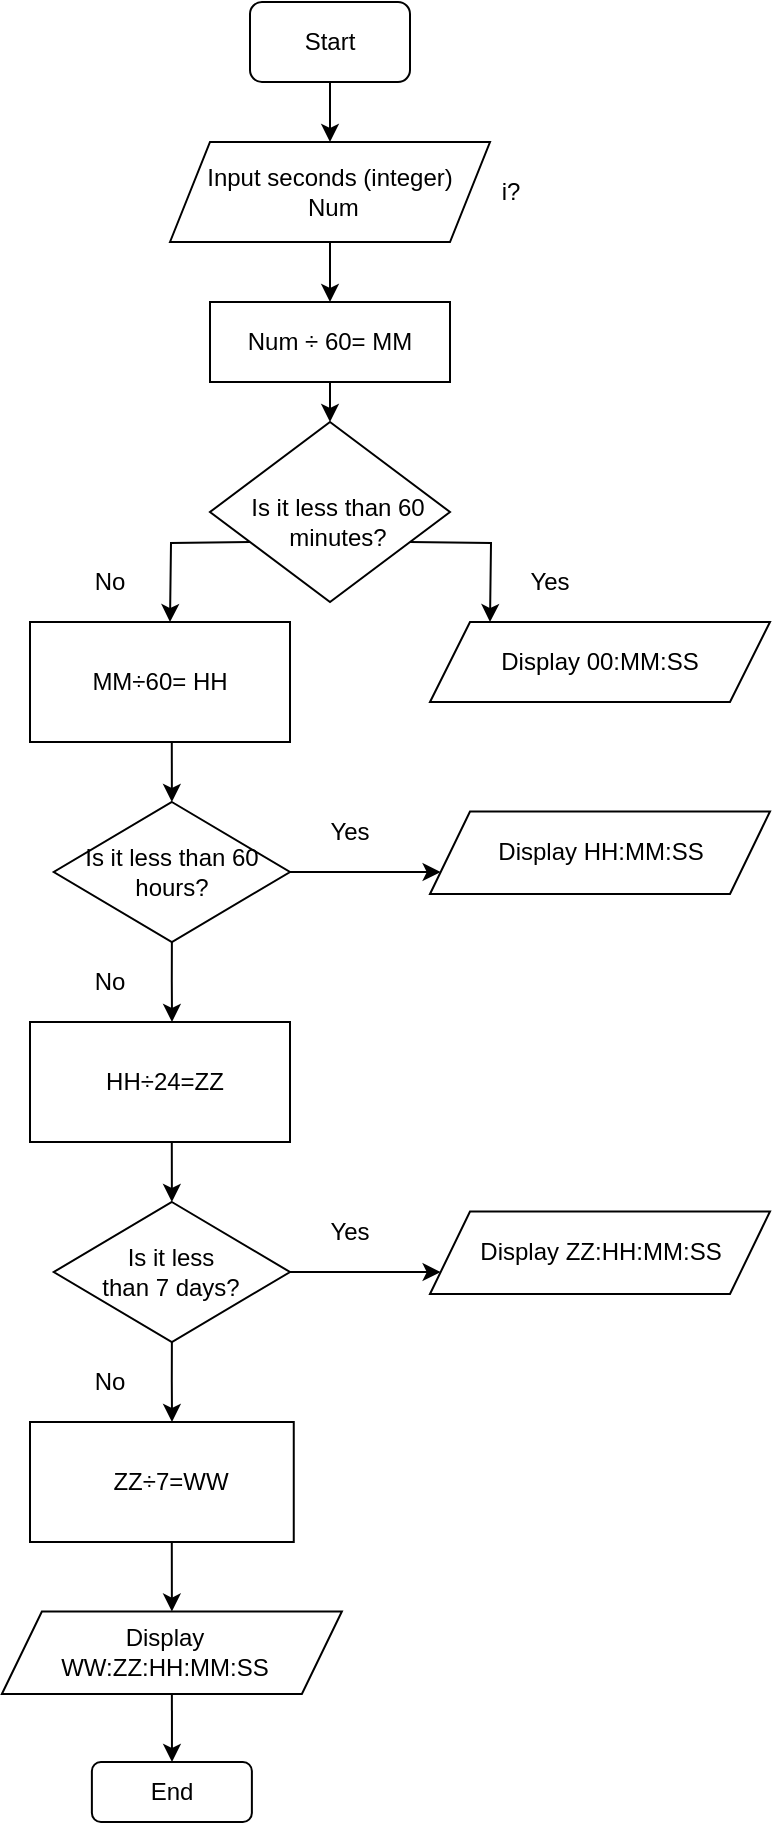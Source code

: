 <mxfile version="15.2.9" type="device"><diagram id="8mv2N6Zo0QbfT7vH5Bmk" name="Seconds to Weeks"><mxGraphModel dx="586" dy="824" grid="1" gridSize="10" guides="1" tooltips="1" connect="1" arrows="1" fold="1" page="1" pageScale="1" pageWidth="850" pageHeight="1100" math="0" shadow="0"><root><mxCell id="0"/><mxCell id="1" parent="0"/><mxCell id="NUdHult9v-LQfhUZqIU0-34" value="" style="rhombus;whiteSpace=wrap;html=1;" vertex="1" parent="1"><mxGeometry x="340" y="260" width="120" height="90" as="geometry"/></mxCell><mxCell id="NUdHult9v-LQfhUZqIU0-2" style="edgeStyle=orthogonalEdgeStyle;rounded=0;orthogonalLoop=1;jettySize=auto;html=1;exitX=0.5;exitY=1;exitDx=0;exitDy=0;" edge="1" parent="1" source="NUdHult9v-LQfhUZqIU0-1"><mxGeometry relative="1" as="geometry"><mxPoint x="400" y="120" as="targetPoint"/></mxGeometry></mxCell><mxCell id="NUdHult9v-LQfhUZqIU0-1" value="Start" style="rounded=1;whiteSpace=wrap;html=1;" vertex="1" parent="1"><mxGeometry x="360" y="50" width="80" height="40" as="geometry"/></mxCell><mxCell id="NUdHult9v-LQfhUZqIU0-5" style="edgeStyle=orthogonalEdgeStyle;rounded=0;orthogonalLoop=1;jettySize=auto;html=1;exitX=0.5;exitY=1;exitDx=0;exitDy=0;entryX=0.5;entryY=0;entryDx=0;entryDy=0;" edge="1" parent="1" source="NUdHult9v-LQfhUZqIU0-3" target="NUdHult9v-LQfhUZqIU0-4"><mxGeometry relative="1" as="geometry"/></mxCell><mxCell id="NUdHult9v-LQfhUZqIU0-3" value="Input seconds (integer)&lt;br&gt;&amp;nbsp;Num" style="shape=parallelogram;perimeter=parallelogramPerimeter;whiteSpace=wrap;html=1;fixedSize=1;" vertex="1" parent="1"><mxGeometry x="320" y="120" width="160" height="50" as="geometry"/></mxCell><mxCell id="NUdHult9v-LQfhUZqIU0-16" style="edgeStyle=orthogonalEdgeStyle;rounded=0;orthogonalLoop=1;jettySize=auto;html=1;exitX=0.5;exitY=1;exitDx=0;exitDy=0;" edge="1" parent="1" source="NUdHult9v-LQfhUZqIU0-4"><mxGeometry relative="1" as="geometry"><mxPoint x="400" y="260" as="targetPoint"/></mxGeometry></mxCell><mxCell id="NUdHult9v-LQfhUZqIU0-4" value="Num&amp;nbsp;÷&amp;nbsp;60= MM" style="rounded=0;whiteSpace=wrap;html=1;" vertex="1" parent="1"><mxGeometry x="340" y="200" width="120" height="40" as="geometry"/></mxCell><mxCell id="NUdHult9v-LQfhUZqIU0-6" value="&lt;span&gt;i?&lt;/span&gt;" style="text;html=1;align=center;verticalAlign=middle;resizable=0;points=[];autosize=1;strokeColor=none;fillColor=none;" vertex="1" parent="1"><mxGeometry x="480" y="135" width="20" height="20" as="geometry"/></mxCell><mxCell id="NUdHult9v-LQfhUZqIU0-21" style="edgeStyle=orthogonalEdgeStyle;rounded=0;orthogonalLoop=1;jettySize=auto;html=1;exitX=0.25;exitY=1;exitDx=0;exitDy=0;" edge="1" parent="1"><mxGeometry relative="1" as="geometry"><mxPoint x="320" y="360" as="targetPoint"/><mxPoint x="360" y="320" as="sourcePoint"/></mxGeometry></mxCell><mxCell id="NUdHult9v-LQfhUZqIU0-22" style="edgeStyle=orthogonalEdgeStyle;rounded=0;orthogonalLoop=1;jettySize=auto;html=1;exitX=0.75;exitY=1;exitDx=0;exitDy=0;" edge="1" parent="1"><mxGeometry relative="1" as="geometry"><mxPoint x="480" y="360" as="targetPoint"/><mxPoint x="440" y="320" as="sourcePoint"/></mxGeometry></mxCell><mxCell id="NUdHult9v-LQfhUZqIU0-15" value="Is it less than 60 minutes?" style="text;html=1;strokeColor=none;fillColor=none;align=center;verticalAlign=middle;whiteSpace=wrap;rounded=0;" vertex="1" parent="1"><mxGeometry x="340" y="290" width="127.5" height="40" as="geometry"/></mxCell><mxCell id="NUdHult9v-LQfhUZqIU0-23" value="Yes" style="text;html=1;strokeColor=none;fillColor=none;align=center;verticalAlign=middle;whiteSpace=wrap;rounded=0;" vertex="1" parent="1"><mxGeometry x="490" y="330" width="40" height="20" as="geometry"/></mxCell><mxCell id="NUdHult9v-LQfhUZqIU0-24" value="No" style="text;html=1;strokeColor=none;fillColor=none;align=center;verticalAlign=middle;whiteSpace=wrap;rounded=0;" vertex="1" parent="1"><mxGeometry x="270" y="330" width="40" height="20" as="geometry"/></mxCell><mxCell id="NUdHult9v-LQfhUZqIU0-25" style="edgeStyle=orthogonalEdgeStyle;rounded=0;orthogonalLoop=1;jettySize=auto;html=1;exitX=0.5;exitY=1;exitDx=0;exitDy=0;" edge="1" parent="1" source="NUdHult9v-LQfhUZqIU0-24" target="NUdHult9v-LQfhUZqIU0-24"><mxGeometry relative="1" as="geometry"/></mxCell><mxCell id="NUdHult9v-LQfhUZqIU0-27" value="&lt;span&gt;Display 00:MM:SS&lt;/span&gt;" style="shape=parallelogram;perimeter=parallelogramPerimeter;whiteSpace=wrap;html=1;fixedSize=1;" vertex="1" parent="1"><mxGeometry x="450" y="360" width="170" height="40" as="geometry"/></mxCell><mxCell id="NUdHult9v-LQfhUZqIU0-32" style="edgeStyle=orthogonalEdgeStyle;rounded=0;orthogonalLoop=1;jettySize=auto;html=1;exitX=0.5;exitY=1;exitDx=0;exitDy=0;entryX=0.5;entryY=0;entryDx=0;entryDy=0;" edge="1" parent="1" source="NUdHult9v-LQfhUZqIU0-28" target="NUdHult9v-LQfhUZqIU0-35"><mxGeometry relative="1" as="geometry"><mxPoint x="315" y="450" as="targetPoint"/></mxGeometry></mxCell><mxCell id="NUdHult9v-LQfhUZqIU0-28" value="MM÷60= HH" style="rounded=0;whiteSpace=wrap;html=1;" vertex="1" parent="1"><mxGeometry x="250" y="360" width="130" height="60" as="geometry"/></mxCell><mxCell id="NUdHult9v-LQfhUZqIU0-40" style="edgeStyle=orthogonalEdgeStyle;rounded=0;orthogonalLoop=1;jettySize=auto;html=1;exitX=0.5;exitY=1;exitDx=0;exitDy=0;" edge="1" parent="1" source="NUdHult9v-LQfhUZqIU0-35"><mxGeometry relative="1" as="geometry"><mxPoint x="321" y="560" as="targetPoint"/></mxGeometry></mxCell><mxCell id="NUdHult9v-LQfhUZqIU0-46" style="edgeStyle=orthogonalEdgeStyle;rounded=0;orthogonalLoop=1;jettySize=auto;html=1;entryX=0;entryY=0.75;entryDx=0;entryDy=0;" edge="1" parent="1" source="NUdHult9v-LQfhUZqIU0-35" target="NUdHult9v-LQfhUZqIU0-42"><mxGeometry relative="1" as="geometry"/></mxCell><mxCell id="NUdHult9v-LQfhUZqIU0-35" value="Is it less than 60 hours?" style="rhombus;whiteSpace=wrap;html=1;" vertex="1" parent="1"><mxGeometry x="261.88" y="450" width="118.12" height="70" as="geometry"/></mxCell><mxCell id="NUdHult9v-LQfhUZqIU0-42" value="" style="shape=parallelogram;perimeter=parallelogramPerimeter;whiteSpace=wrap;html=1;fixedSize=1;" vertex="1" parent="1"><mxGeometry x="450" y="454.75" width="170" height="41.25" as="geometry"/></mxCell><mxCell id="NUdHult9v-LQfhUZqIU0-44" value="Display HH:MM:SS" style="text;html=1;strokeColor=none;fillColor=none;align=center;verticalAlign=middle;whiteSpace=wrap;rounded=0;" vertex="1" parent="1"><mxGeometry x="472.5" y="465.38" width="125" height="20" as="geometry"/></mxCell><mxCell id="NUdHult9v-LQfhUZqIU0-47" value="Yes" style="text;html=1;strokeColor=none;fillColor=none;align=center;verticalAlign=middle;whiteSpace=wrap;rounded=0;" vertex="1" parent="1"><mxGeometry x="390" y="454.75" width="40" height="20" as="geometry"/></mxCell><mxCell id="NUdHult9v-LQfhUZqIU0-48" value="No" style="text;html=1;strokeColor=none;fillColor=none;align=center;verticalAlign=middle;whiteSpace=wrap;rounded=0;" vertex="1" parent="1"><mxGeometry x="270" y="530" width="40" height="20" as="geometry"/></mxCell><mxCell id="NUdHult9v-LQfhUZqIU0-57" style="edgeStyle=orthogonalEdgeStyle;rounded=0;orthogonalLoop=1;jettySize=auto;html=1;exitX=0.5;exitY=1;exitDx=0;exitDy=0;entryX=0.5;entryY=0;entryDx=0;entryDy=0;" edge="1" parent="1" source="NUdHult9v-LQfhUZqIU0-49" target="NUdHult9v-LQfhUZqIU0-52"><mxGeometry relative="1" as="geometry"/></mxCell><mxCell id="NUdHult9v-LQfhUZqIU0-49" value="" style="rounded=0;whiteSpace=wrap;html=1;" vertex="1" parent="1"><mxGeometry x="250" y="560" width="130" height="60" as="geometry"/></mxCell><mxCell id="NUdHult9v-LQfhUZqIU0-50" value="HH÷24=ZZ" style="text;html=1;strokeColor=none;fillColor=none;align=center;verticalAlign=middle;whiteSpace=wrap;rounded=0;" vertex="1" parent="1"><mxGeometry x="275" y="580" width="85" height="20" as="geometry"/></mxCell><mxCell id="NUdHult9v-LQfhUZqIU0-51" style="edgeStyle=orthogonalEdgeStyle;rounded=0;orthogonalLoop=1;jettySize=auto;html=1;entryX=0;entryY=0.75;entryDx=0;entryDy=0;" edge="1" parent="1" source="NUdHult9v-LQfhUZqIU0-52" target="NUdHult9v-LQfhUZqIU0-53"><mxGeometry relative="1" as="geometry"/></mxCell><mxCell id="NUdHult9v-LQfhUZqIU0-59" style="edgeStyle=orthogonalEdgeStyle;rounded=0;orthogonalLoop=1;jettySize=auto;html=1;exitX=0.5;exitY=1;exitDx=0;exitDy=0;" edge="1" parent="1" source="NUdHult9v-LQfhUZqIU0-52"><mxGeometry relative="1" as="geometry"><mxPoint x="321" y="760" as="targetPoint"/></mxGeometry></mxCell><mxCell id="NUdHult9v-LQfhUZqIU0-52" value="" style="rhombus;whiteSpace=wrap;html=1;" vertex="1" parent="1"><mxGeometry x="261.88" y="650" width="118.12" height="70" as="geometry"/></mxCell><mxCell id="NUdHult9v-LQfhUZqIU0-53" value="" style="shape=parallelogram;perimeter=parallelogramPerimeter;whiteSpace=wrap;html=1;fixedSize=1;" vertex="1" parent="1"><mxGeometry x="450" y="654.75" width="170" height="41.25" as="geometry"/></mxCell><mxCell id="NUdHult9v-LQfhUZqIU0-54" value="Display ZZ:HH:MM:SS" style="text;html=1;strokeColor=none;fillColor=none;align=center;verticalAlign=middle;whiteSpace=wrap;rounded=0;" vertex="1" parent="1"><mxGeometry x="472.5" y="665.38" width="125" height="20" as="geometry"/></mxCell><mxCell id="NUdHult9v-LQfhUZqIU0-55" value="Yes" style="text;html=1;strokeColor=none;fillColor=none;align=center;verticalAlign=middle;whiteSpace=wrap;rounded=0;" vertex="1" parent="1"><mxGeometry x="390" y="654.75" width="40" height="20" as="geometry"/></mxCell><mxCell id="NUdHult9v-LQfhUZqIU0-56" value="No" style="text;html=1;strokeColor=none;fillColor=none;align=center;verticalAlign=middle;whiteSpace=wrap;rounded=0;" vertex="1" parent="1"><mxGeometry x="270" y="730" width="40" height="20" as="geometry"/></mxCell><mxCell id="NUdHult9v-LQfhUZqIU0-71" style="edgeStyle=orthogonalEdgeStyle;rounded=0;orthogonalLoop=1;jettySize=auto;html=1;exitX=0.5;exitY=1;exitDx=0;exitDy=0;entryX=0.5;entryY=0;entryDx=0;entryDy=0;" edge="1" parent="1" source="NUdHult9v-LQfhUZqIU0-60" target="NUdHult9v-LQfhUZqIU0-66"><mxGeometry relative="1" as="geometry"><mxPoint x="320.94" y="850" as="targetPoint"/></mxGeometry></mxCell><mxCell id="NUdHult9v-LQfhUZqIU0-60" value="" style="rounded=0;whiteSpace=wrap;html=1;" vertex="1" parent="1"><mxGeometry x="250" y="760" width="131.88" height="60" as="geometry"/></mxCell><mxCell id="NUdHult9v-LQfhUZqIU0-62" value="Is it less than 7 days?" style="text;html=1;strokeColor=none;fillColor=none;align=center;verticalAlign=middle;whiteSpace=wrap;rounded=0;" vertex="1" parent="1"><mxGeometry x="285.47" y="674.75" width="70.94" height="20" as="geometry"/></mxCell><mxCell id="NUdHult9v-LQfhUZqIU0-63" value="ZZ÷7=WW" style="text;html=1;strokeColor=none;fillColor=none;align=center;verticalAlign=middle;whiteSpace=wrap;rounded=0;" vertex="1" parent="1"><mxGeometry x="278.44" y="780" width="85" height="20" as="geometry"/></mxCell><mxCell id="VFc2u6B8DUwt8mFplJsV-2" style="edgeStyle=orthogonalEdgeStyle;rounded=0;orthogonalLoop=1;jettySize=auto;html=1;exitX=0.5;exitY=1;exitDx=0;exitDy=0;" edge="1" parent="1" source="NUdHult9v-LQfhUZqIU0-66"><mxGeometry relative="1" as="geometry"><mxPoint x="321" y="930" as="targetPoint"/></mxGeometry></mxCell><mxCell id="NUdHult9v-LQfhUZqIU0-66" value="" style="shape=parallelogram;perimeter=parallelogramPerimeter;whiteSpace=wrap;html=1;fixedSize=1;" vertex="1" parent="1"><mxGeometry x="235.94" y="854.76" width="170" height="41.25" as="geometry"/></mxCell><mxCell id="NUdHult9v-LQfhUZqIU0-67" value="Display WW:ZZ:HH:MM:SS" style="text;html=1;strokeColor=none;fillColor=none;align=center;verticalAlign=middle;whiteSpace=wrap;rounded=0;" vertex="1" parent="1"><mxGeometry x="255" y="865.38" width="125" height="20" as="geometry"/></mxCell><mxCell id="VFc2u6B8DUwt8mFplJsV-1" value="End" style="rounded=1;whiteSpace=wrap;html=1;" vertex="1" parent="1"><mxGeometry x="280.94" y="930" width="80" height="30" as="geometry"/></mxCell></root></mxGraphModel></diagram></mxfile>